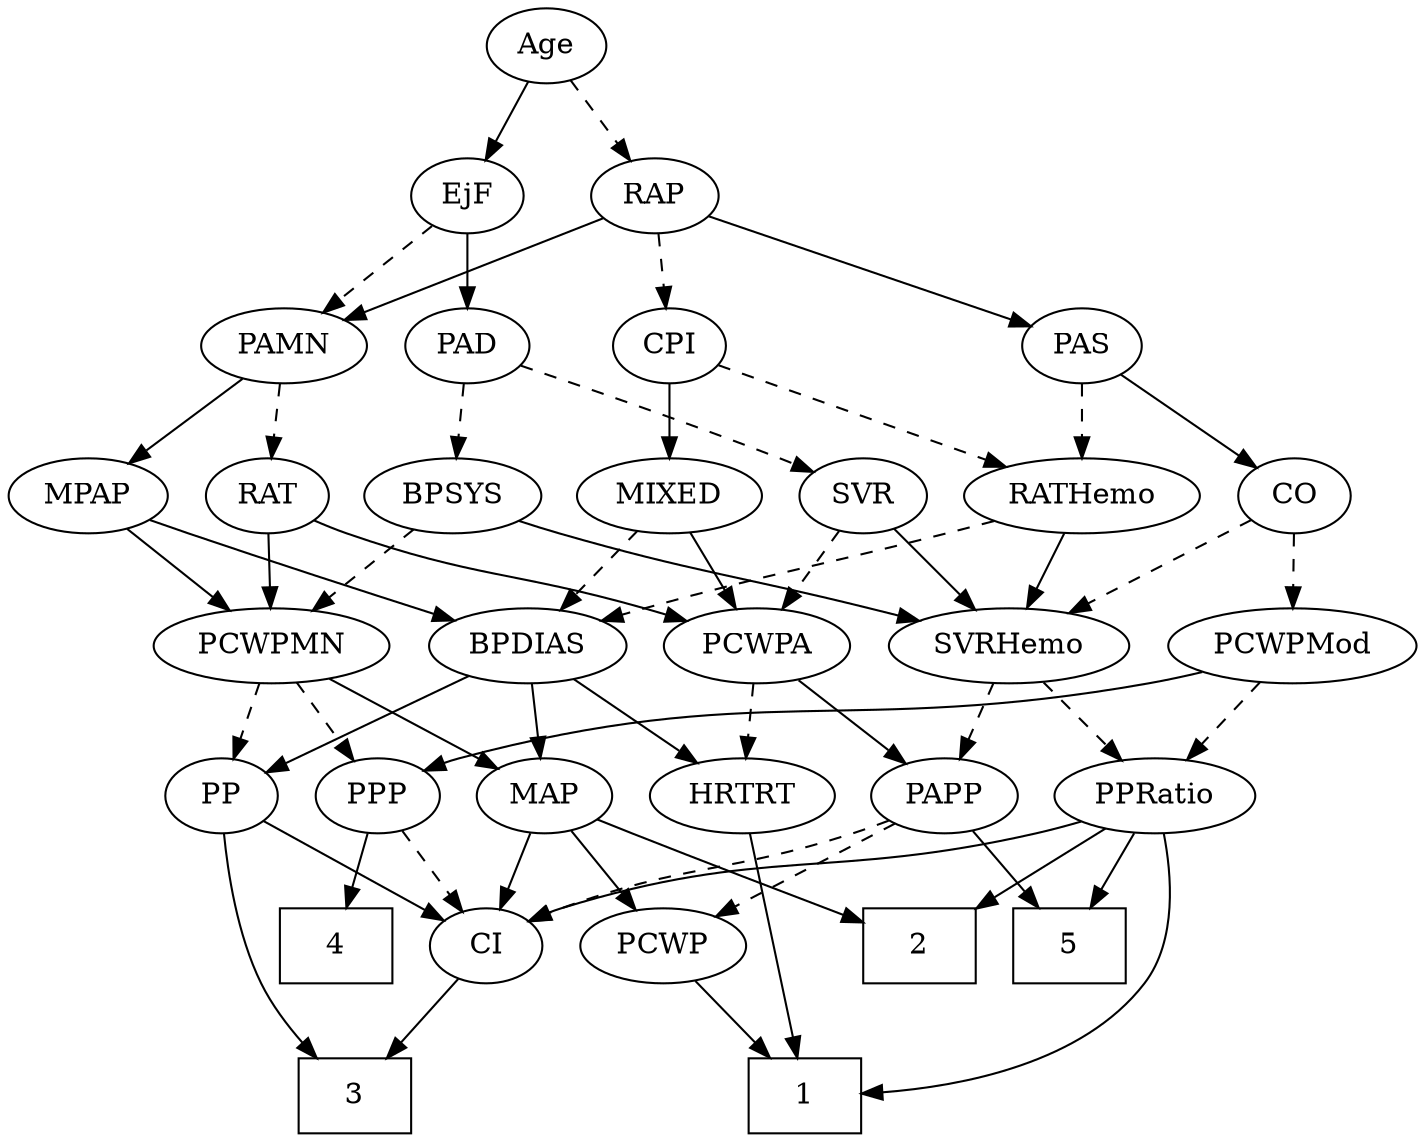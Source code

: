 strict digraph {
	graph [bb="0,0,650.32,540"];
	node [label="\N"];
	1	[height=0.5,
		pos="339.02,18",
		shape=box,
		width=0.75];
	2	[height=0.5,
		pos="187.02,90",
		shape=box,
		width=0.75];
	3	[height=0.5,
		pos="425.02,18",
		shape=box,
		width=0.75];
	4	[height=0.5,
		pos="43.024,90",
		shape=box,
		width=0.75];
	5	[height=0.5,
		pos="115.02,90",
		shape=box,
		width=0.75];
	Age	[height=0.5,
		pos="331.02,522",
		width=0.75];
	EjF	[height=0.5,
		pos="295.02,450",
		width=0.75];
	Age -> EjF	[pos="e,303.33,467.15 322.67,504.76 318.31,496.28 312.88,485.71 307.98,476.2",
		style=solid];
	RAP	[height=0.5,
		pos="368.02,450",
		width=0.77632];
	Age -> RAP	[pos="e,359.49,467.15 339.61,504.76 344.09,496.28 349.68,485.71 354.71,476.2",
		style=dashed];
	PAD	[height=0.5,
		pos="213.02,378",
		width=0.79437];
	EjF -> PAD	[pos="e,229.47,393.04 278.82,435.17 267,425.07 250.76,411.21 237.37,399.79",
		style=solid];
	PAMN	[height=0.5,
		pos="368.02,378",
		width=1.011];
	EjF -> PAMN	[pos="e,352.01,394.36 309.8,434.83 319.75,425.29 333.09,412.5 344.49,401.57",
		style=dashed];
	PAS	[height=0.5,
		pos="287.02,378",
		width=0.75];
	RAP -> PAS	[pos="e,302.99,392.8 352.02,435.17 340.26,425.01 324.09,411.03 310.82,399.56",
		style=solid];
	RAP -> PAMN	[pos="e,368.02,396.1 368.02,431.7 368.02,423.98 368.02,414.71 368.02,406.11",
		style=solid];
	CPI	[height=0.5,
		pos="449.02,378",
		width=0.75];
	RAP -> CPI	[pos="e,433.05,392.8 384.03,435.17 395.79,425.01 411.96,411.03 425.23,399.56",
		style=dashed];
	MIXED	[height=0.5,
		pos="610.02,306",
		width=1.1193];
	PCWPA	[height=0.5,
		pos="422.02,234",
		width=1.1555];
	MIXED -> PCWPA	[pos="e,452.47,246.33 579.82,293.75 547.85,281.85 497.23,263 461.97,249.88",
		style=solid];
	BPDIAS	[height=0.5,
		pos="524.02,234",
		width=1.1735];
	MIXED -> BPDIAS	[pos="e,542.65,250.16 591.36,289.81 579.42,280.09 563.74,267.32 550.51,256.56",
		style=dashed];
	MPAP	[height=0.5,
		pos="517.02,306",
		width=0.97491];
	PCWPMN	[height=0.5,
		pos="312.02,234",
		width=1.3902];
	MPAP -> PCWPMN	[pos="e,348.65,246.47 490.11,294.35 484.49,292.2 478.58,289.98 473.02,288 434.6,274.26 390.57,259.86 358.28,249.54",
		style=solid];
	MPAP -> BPDIAS	[pos="e,522.31,252.1 518.75,287.7 519.53,279.98 520.45,270.71 521.31,262.11",
		style=solid];
	BPSYS	[height=0.5,
		pos="163.02,306",
		width=1.0471];
	BPSYS -> PCWPMN	[pos="e,282.8,248.73 188.98,292.81 212.3,281.85 246.85,265.62 273.41,253.14",
		style=dashed];
	SVRHemo	[height=0.5,
		pos="194.02,234",
		width=1.3902];
	BPSYS -> SVRHemo	[pos="e,186.37,252.28 170.53,288.05 174.06,280.09 178.34,270.41 182.28,261.51",
		style=solid];
	PAD -> BPSYS	[pos="e,174.67,323.31 201.68,361.12 195.44,352.38 187.56,341.35 180.55,331.54",
		style=dashed];
	SVR	[height=0.5,
		pos="247.02,306",
		width=0.77632];
	PAD -> SVR	[pos="e,239.02,323.47 221.08,360.41 225.1,352.13 230.06,341.92 234.56,332.66",
		style=dashed];
	CO	[height=0.5,
		pos="80.024,306",
		width=0.75];
	PCWPMod	[height=0.5,
		pos="74.024,234",
		width=1.4443];
	CO -> PCWPMod	[pos="e,75.49,252.1 78.541,287.7 77.88,279.98 77.085,270.71 76.348,262.11",
		style=dashed];
	CO -> SVRHemo	[pos="e,169.82,249.86 99.363,293.13 116.3,282.73 141.25,267.4 161.29,255.1",
		style=dashed];
	PAS -> CO	[pos="e,101.07,317.72 265.98,366.28 261.13,364.04 255.96,361.81 251.02,360 192.71,338.66 174.34,345.34 116.02,324 114.17,323.32 112.29,\
322.59 110.4,321.81",
		style=solid];
	RATHemo	[height=0.5,
		pos="415.02,306",
		width=1.3721];
	PAS -> RATHemo	[pos="e,388.62,321.44 307.31,365.91 326.72,355.29 356.42,339.05 379.72,326.31",
		style=dashed];
	PAMN -> MPAP	[pos="e,491.74,318.88 393.64,364.97 418.2,353.43 455.45,335.93 482.6,323.17",
		style=solid];
	RAT	[height=0.5,
		pos="320.02,306",
		width=0.75827];
	PAMN -> RAT	[pos="e,330.77,322.67 356.89,360.76 350.87,351.98 343.31,340.96 336.61,331.19",
		style=dashed];
	RATHemo -> SVRHemo	[pos="e,230.38,246.51 379.02,293.6 341.09,281.58 281.23,262.62 239.93,249.54",
		style=solid];
	RATHemo -> BPDIAS	[pos="e,501.43,249.51 438.41,289.98 454.28,279.79 475.45,266.19 492.77,255.07",
		style=dashed];
	CPI -> MIXED	[pos="e,582.03,319.17 471.07,367.41 497.22,356.05 541.21,336.92 572.7,323.23",
		style=solid];
	CPI -> RATHemo	[pos="e,423.34,324.12 441.14,360.76 437.18,352.61 432.28,342.53 427.8,333.31",
		style=dashed];
	RAT -> PCWPA	[pos="e,400.77,249.59 338.26,292.49 353.19,282.24 374.62,267.53 392.07,255.56",
		style=solid];
	RAT -> PCWPMN	[pos="e,313.98,252.1 318.05,287.7 317.17,279.98 316.11,270.71 315.12,262.11",
		style=solid];
	SVR -> PCWPA	[pos="e,391.11,246.23 268.83,294.7 273.8,292.43 279.07,290.09 284.02,288 316.46,274.33 353.76,260.1 381.39,249.83",
		style=dashed];
	SVR -> SVRHemo	[pos="e,206.49,251.47 235.26,289.46 228.59,280.65 220.09,269.43 212.55,259.46",
		style=solid];
	PPP	[height=0.5,
		pos="182.02,162",
		width=0.75];
	PCWPMod -> PPP	[pos="e,163.3,175.14 97.459,217.81 114.26,206.92 136.94,192.22 154.59,180.78",
		style=solid];
	PPRatio	[height=0.5,
		pos="97.024,162",
		width=1.1013];
	PCWPMod -> PPRatio	[pos="e,91.348,180.28 79.592,216.05 82.181,208.18 85.322,198.62 88.22,189.79",
		style=dashed];
	PAPP	[height=0.5,
		pos="259.02,162",
		width=0.88464];
	PCWPA -> PAPP	[pos="e,283.63,173.57 393.63,220.81 365.69,208.81 322.99,190.47 293.2,177.68",
		style=solid];
	HRTRT	[height=0.5,
		pos="500.02,162",
		width=1.1013];
	PCWPA -> HRTRT	[pos="e,482.76,178.49 439.33,217.46 449.84,208.04 463.42,195.85 475.07,185.4",
		style=dashed];
	MAP	[height=0.5,
		pos="339.02,162",
		width=0.84854];
	PCWPMN -> MAP	[pos="e,332.55,179.79 318.56,216.05 321.64,208.06 325.4,198.33 328.84,189.4",
		style=solid];
	PP	[height=0.5,
		pos="415.02,162",
		width=0.75];
	PCWPMN -> PP	[pos="e,396.84,175.36 334.37,217.81 350.29,206.99 371.76,192.4 388.54,181",
		style=dashed];
	PCWPMN -> PPP	[pos="e,202.63,174.1 285.4,218.67 263.95,207.12 233.82,190.89 211.61,178.93",
		style=dashed];
	SVRHemo -> PPRatio	[pos="e,117.17,177.54 172.5,217.46 158.69,207.5 140.6,194.44 125.59,183.61",
		style=dashed];
	SVRHemo -> PAPP	[pos="e,244.92,178.19 209.1,216.76 217.71,207.5 228.63,195.73 238.06,185.58",
		style=dashed];
	BPDIAS -> MAP	[pos="e,363.05,173.45 492.45,221.99 462.96,211.58 417.79,195.31 379.02,180 376.83,179.13 374.58,178.23 372.32,177.3",
		style=solid];
	BPDIAS -> PP	[pos="e,434.04,175.21 501.7,218.67 484.58,207.67 460.84,192.42 442.54,180.67",
		style=solid];
	BPDIAS -> HRTRT	[pos="e,505.95,180.28 518.21,216.05 515.51,208.18 512.24,198.62 509.21,189.79",
		style=solid];
	MAP -> 2	[pos="e,214.13,103.85 315.43,150.33 293.8,140.52 260.65,125.43 223.63,108.26",
		style=solid];
	PCWP	[height=0.5,
		pos="339.02,90",
		width=0.97491];
	MAP -> PCWP	[pos="e,339.02,108.1 339.02,143.7 339.02,135.98 339.02,126.71 339.02,118.11",
		style=solid];
	CI	[height=0.5,
		pos="259.02,90",
		width=0.75];
	MAP -> CI	[pos="e,274.76,104.77 322.45,146.5 310.85,136.35 295.2,122.65 282.34,111.4",
		style=solid];
	PP -> 3	[pos="e,423.81,36.189 416.23,143.87 417.93,119.67 421.07,75.211 423.1,46.393",
		style=solid];
	PP -> CI	[pos="e,280.29,101.2 393.76,150.8 388.93,148.53 383.81,146.16 379.02,144 341.99,127.33 332.06,124.67 295.02,108 293.23,107.19 291.39,106.35 \
289.53,105.5",
		style=solid];
	PPP -> 4	[pos="e,70.196,104.68 161.21,150.52 139.63,139.65 105.45,122.44 79.392,109.31",
		style=solid];
	PPP -> CI	[pos="e,243.73,104.91 197.61,146.83 208.64,136.81 223.61,123.19 236.02,111.92",
		style=dashed];
	PPRatio -> 1	[pos="e,312.02,19.025 64.754,151.27 44.261,143.23 19.353,129.57 7.0242,108 -0.91605,94.109 -3.3595,84.173 7.0242,72 44.56,27.997 222.94,\
20.361 301.61,19.156",
		style=solid];
	PPRatio -> 2	[pos="e,165.12,108.04 116.11,146.15 127.99,136.92 143.52,124.83 157.02,114.33",
		style=solid];
	PPRatio -> 5	[pos="e,110.58,108.28 101.38,144.05 103.39,136.26 105.81,126.82 108.06,118.08",
		style=solid];
	PPRatio -> CI	[pos="e,237.77,101.22 125.7,149.35 151.34,138.84 189.87,122.79 223.02,108 224.82,107.2 226.67,106.36 228.53,105.51",
		style=solid];
	PCWP -> 1	[pos="e,339.02,36.104 339.02,71.697 339.02,63.983 339.02,54.712 339.02,46.112",
		style=solid];
	CI -> 3	[pos="e,397.96,29.541 280.26,78.74 285.09,76.471 290.22,74.114 295.02,72 326.28,58.259 362.26,43.684 388.44,33.304",
		style=solid];
	PAPP -> 5	[pos="e,142.15,104.19 235.57,149.6 212.78,138.52 177.86,121.55 151.46,108.71",
		style=solid];
	PAPP -> PCWP	[pos="e,321.92,105.97 275.6,146.5 286.71,136.77 301.55,123.79 314.08,112.83",
		style=dashed];
	PAPP -> CI	[pos="e,259.02,108.1 259.02,143.7 259.02,135.98 259.02,126.71 259.02,118.11",
		style=dashed];
	HRTRT -> 1	[pos="e,358.54,36.21 482.49,145.53 454.42,120.78 399.2,72.076 366.06,42.843",
		style=solid];
}
